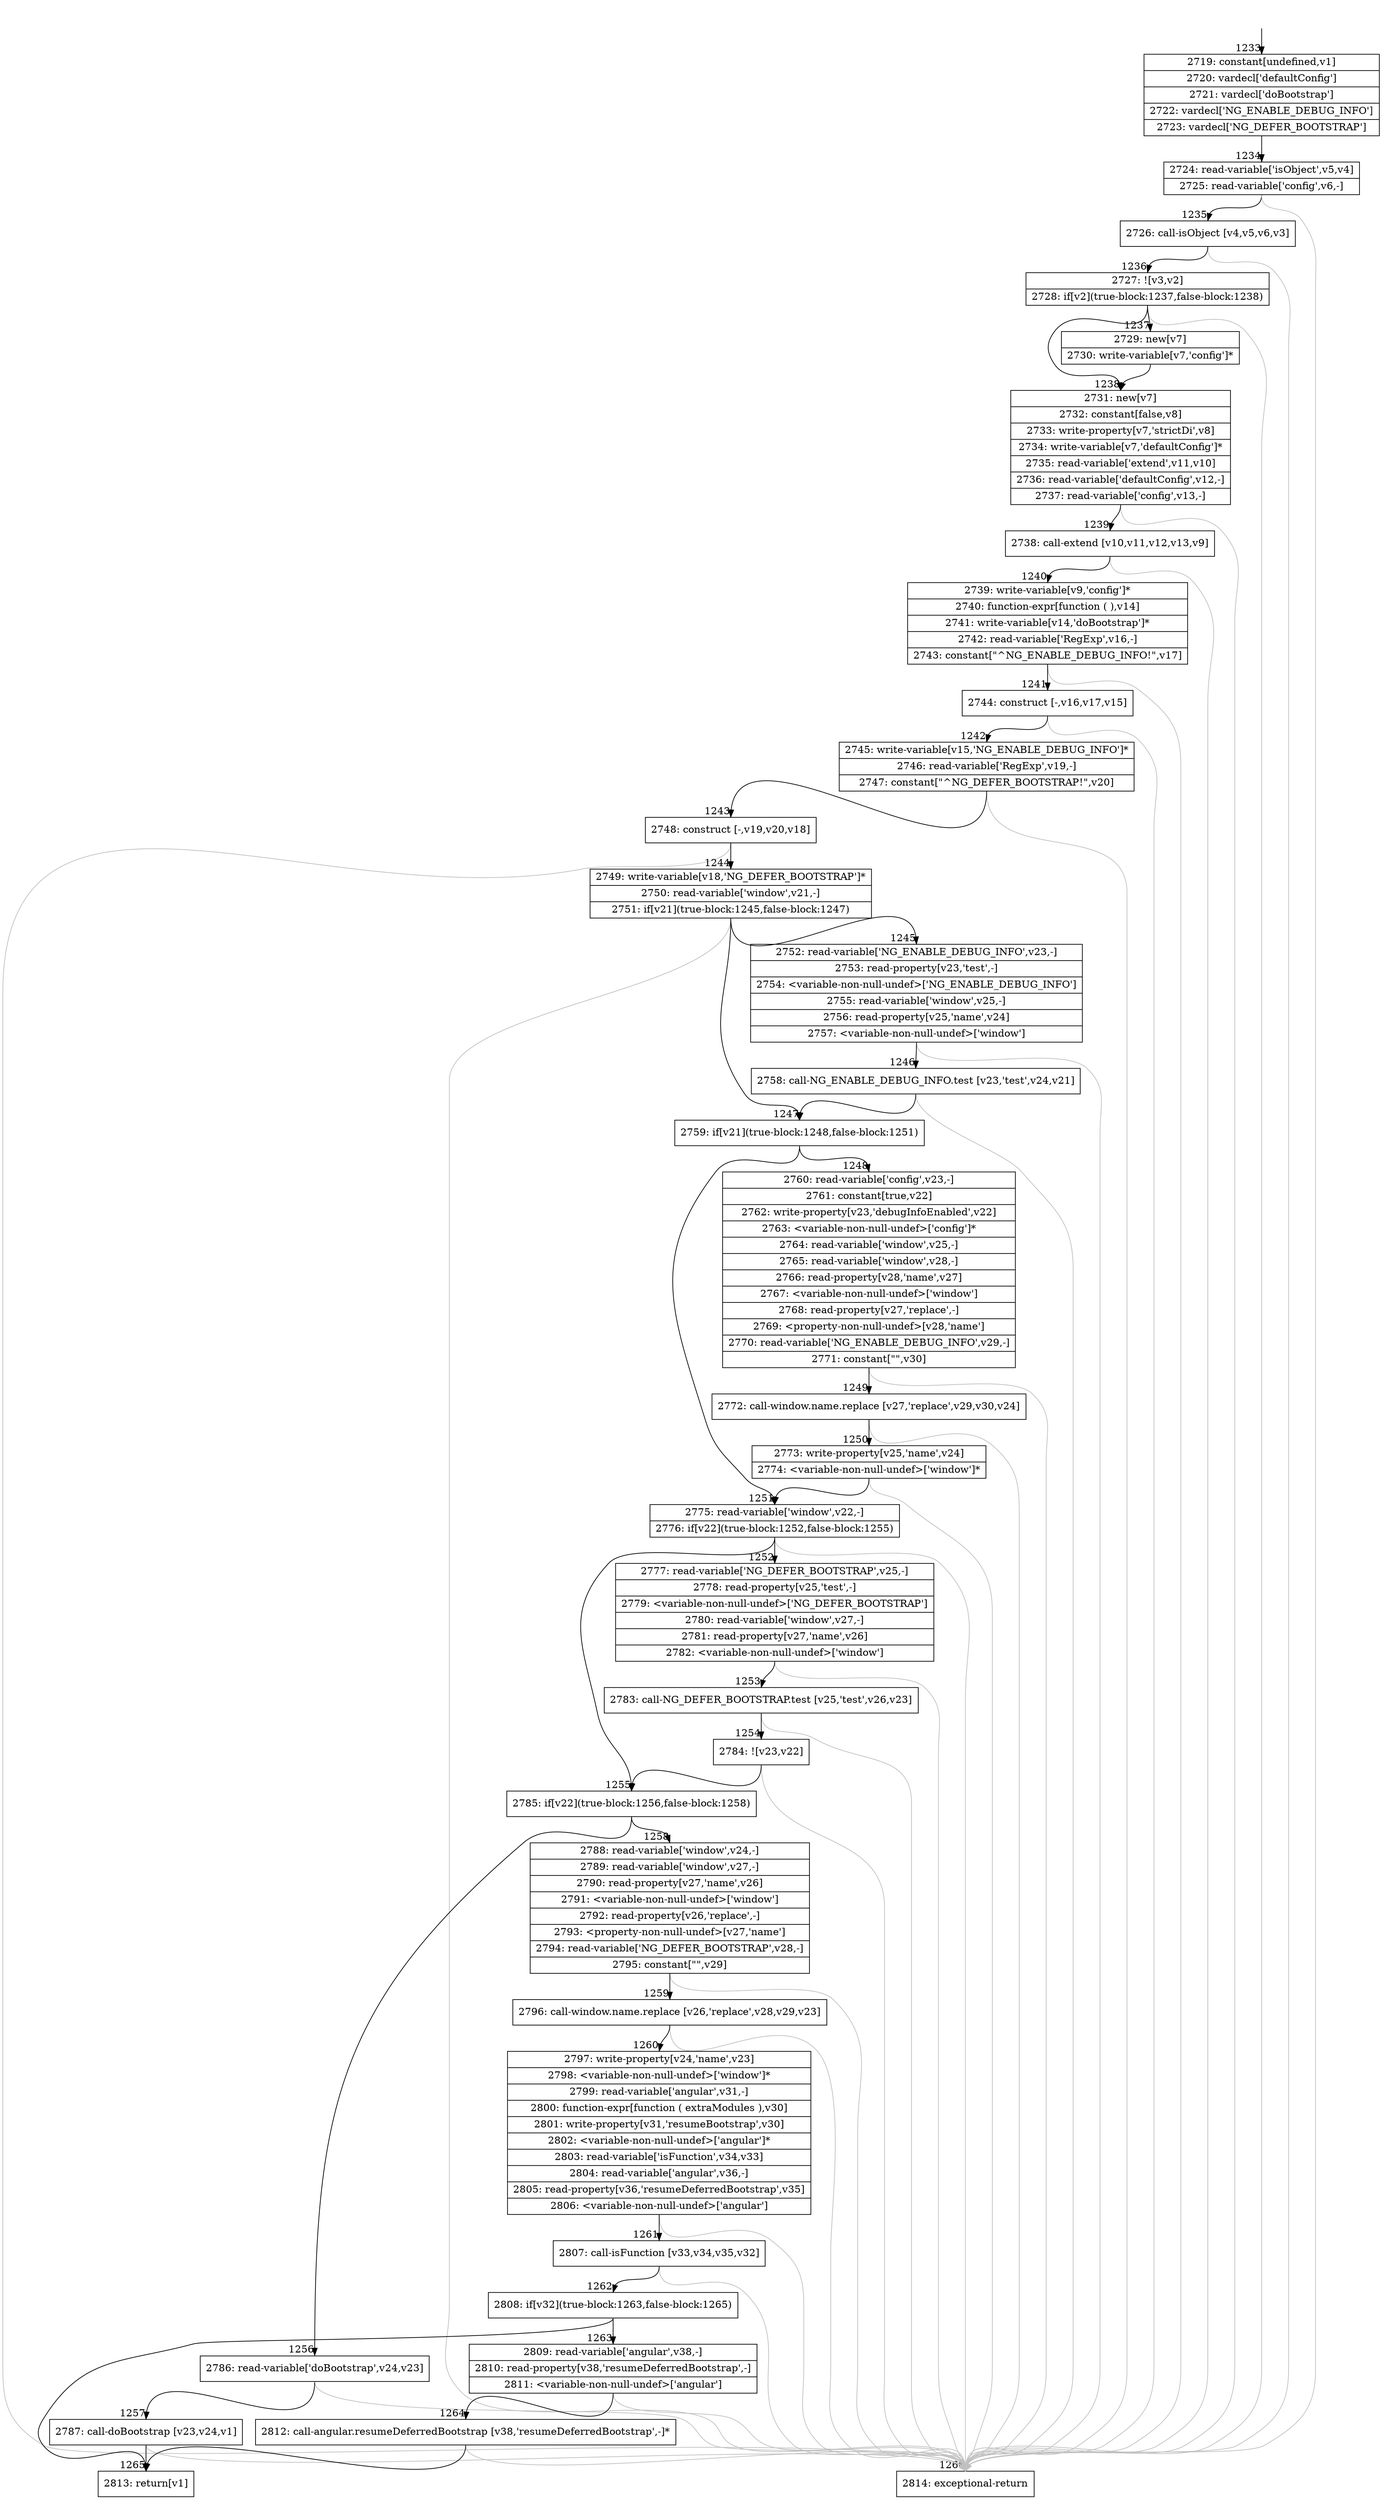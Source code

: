 digraph {
rankdir="TD"
BB_entry83[shape=none,label=""];
BB_entry83 -> BB1233 [tailport=s, headport=n, headlabel="    1233"]
BB1233 [shape=record label="{2719: constant[undefined,v1]|2720: vardecl['defaultConfig']|2721: vardecl['doBootstrap']|2722: vardecl['NG_ENABLE_DEBUG_INFO']|2723: vardecl['NG_DEFER_BOOTSTRAP']}" ] 
BB1233 -> BB1234 [tailport=s, headport=n, headlabel="      1234"]
BB1234 [shape=record label="{2724: read-variable['isObject',v5,v4]|2725: read-variable['config',v6,-]}" ] 
BB1234 -> BB1235 [tailport=s, headport=n, headlabel="      1235"]
BB1234 -> BB1266 [tailport=s, headport=n, color=gray, headlabel="      1266"]
BB1235 [shape=record label="{2726: call-isObject [v4,v5,v6,v3]}" ] 
BB1235 -> BB1236 [tailport=s, headport=n, headlabel="      1236"]
BB1235 -> BB1266 [tailport=s, headport=n, color=gray]
BB1236 [shape=record label="{2727: ![v3,v2]|2728: if[v2](true-block:1237,false-block:1238)}" ] 
BB1236 -> BB1237 [tailport=s, headport=n, headlabel="      1237"]
BB1236 -> BB1238 [tailport=s, headport=n, headlabel="      1238"]
BB1236 -> BB1266 [tailport=s, headport=n, color=gray]
BB1237 [shape=record label="{2729: new[v7]|2730: write-variable[v7,'config']*}" ] 
BB1237 -> BB1238 [tailport=s, headport=n]
BB1238 [shape=record label="{2731: new[v7]|2732: constant[false,v8]|2733: write-property[v7,'strictDi',v8]|2734: write-variable[v7,'defaultConfig']*|2735: read-variable['extend',v11,v10]|2736: read-variable['defaultConfig',v12,-]|2737: read-variable['config',v13,-]}" ] 
BB1238 -> BB1239 [tailport=s, headport=n, headlabel="      1239"]
BB1238 -> BB1266 [tailport=s, headport=n, color=gray]
BB1239 [shape=record label="{2738: call-extend [v10,v11,v12,v13,v9]}" ] 
BB1239 -> BB1240 [tailport=s, headport=n, headlabel="      1240"]
BB1239 -> BB1266 [tailport=s, headport=n, color=gray]
BB1240 [shape=record label="{2739: write-variable[v9,'config']*|2740: function-expr[function ( ),v14]|2741: write-variable[v14,'doBootstrap']*|2742: read-variable['RegExp',v16,-]|2743: constant[\"^NG_ENABLE_DEBUG_INFO!\",v17]}" ] 
BB1240 -> BB1241 [tailport=s, headport=n, headlabel="      1241"]
BB1240 -> BB1266 [tailport=s, headport=n, color=gray]
BB1241 [shape=record label="{2744: construct [-,v16,v17,v15]}" ] 
BB1241 -> BB1242 [tailport=s, headport=n, headlabel="      1242"]
BB1241 -> BB1266 [tailport=s, headport=n, color=gray]
BB1242 [shape=record label="{2745: write-variable[v15,'NG_ENABLE_DEBUG_INFO']*|2746: read-variable['RegExp',v19,-]|2747: constant[\"^NG_DEFER_BOOTSTRAP!\",v20]}" ] 
BB1242 -> BB1243 [tailport=s, headport=n, headlabel="      1243"]
BB1242 -> BB1266 [tailport=s, headport=n, color=gray]
BB1243 [shape=record label="{2748: construct [-,v19,v20,v18]}" ] 
BB1243 -> BB1244 [tailport=s, headport=n, headlabel="      1244"]
BB1243 -> BB1266 [tailport=s, headport=n, color=gray]
BB1244 [shape=record label="{2749: write-variable[v18,'NG_DEFER_BOOTSTRAP']*|2750: read-variable['window',v21,-]|2751: if[v21](true-block:1245,false-block:1247)}" ] 
BB1244 -> BB1247 [tailport=s, headport=n, headlabel="      1247"]
BB1244 -> BB1245 [tailport=s, headport=n, headlabel="      1245"]
BB1244 -> BB1266 [tailport=s, headport=n, color=gray]
BB1245 [shape=record label="{2752: read-variable['NG_ENABLE_DEBUG_INFO',v23,-]|2753: read-property[v23,'test',-]|2754: \<variable-non-null-undef\>['NG_ENABLE_DEBUG_INFO']|2755: read-variable['window',v25,-]|2756: read-property[v25,'name',v24]|2757: \<variable-non-null-undef\>['window']}" ] 
BB1245 -> BB1246 [tailport=s, headport=n, headlabel="      1246"]
BB1245 -> BB1266 [tailport=s, headport=n, color=gray]
BB1246 [shape=record label="{2758: call-NG_ENABLE_DEBUG_INFO.test [v23,'test',v24,v21]}" ] 
BB1246 -> BB1247 [tailport=s, headport=n]
BB1246 -> BB1266 [tailport=s, headport=n, color=gray]
BB1247 [shape=record label="{2759: if[v21](true-block:1248,false-block:1251)}" ] 
BB1247 -> BB1248 [tailport=s, headport=n, headlabel="      1248"]
BB1247 -> BB1251 [tailport=s, headport=n, headlabel="      1251"]
BB1248 [shape=record label="{2760: read-variable['config',v23,-]|2761: constant[true,v22]|2762: write-property[v23,'debugInfoEnabled',v22]|2763: \<variable-non-null-undef\>['config']*|2764: read-variable['window',v25,-]|2765: read-variable['window',v28,-]|2766: read-property[v28,'name',v27]|2767: \<variable-non-null-undef\>['window']|2768: read-property[v27,'replace',-]|2769: \<property-non-null-undef\>[v28,'name']|2770: read-variable['NG_ENABLE_DEBUG_INFO',v29,-]|2771: constant[\"\",v30]}" ] 
BB1248 -> BB1249 [tailport=s, headport=n, headlabel="      1249"]
BB1248 -> BB1266 [tailport=s, headport=n, color=gray]
BB1249 [shape=record label="{2772: call-window.name.replace [v27,'replace',v29,v30,v24]}" ] 
BB1249 -> BB1250 [tailport=s, headport=n, headlabel="      1250"]
BB1249 -> BB1266 [tailport=s, headport=n, color=gray]
BB1250 [shape=record label="{2773: write-property[v25,'name',v24]|2774: \<variable-non-null-undef\>['window']*}" ] 
BB1250 -> BB1251 [tailport=s, headport=n]
BB1250 -> BB1266 [tailport=s, headport=n, color=gray]
BB1251 [shape=record label="{2775: read-variable['window',v22,-]|2776: if[v22](true-block:1252,false-block:1255)}" ] 
BB1251 -> BB1255 [tailport=s, headport=n, headlabel="      1255"]
BB1251 -> BB1252 [tailport=s, headport=n, headlabel="      1252"]
BB1251 -> BB1266 [tailport=s, headport=n, color=gray]
BB1252 [shape=record label="{2777: read-variable['NG_DEFER_BOOTSTRAP',v25,-]|2778: read-property[v25,'test',-]|2779: \<variable-non-null-undef\>['NG_DEFER_BOOTSTRAP']|2780: read-variable['window',v27,-]|2781: read-property[v27,'name',v26]|2782: \<variable-non-null-undef\>['window']}" ] 
BB1252 -> BB1253 [tailport=s, headport=n, headlabel="      1253"]
BB1252 -> BB1266 [tailport=s, headport=n, color=gray]
BB1253 [shape=record label="{2783: call-NG_DEFER_BOOTSTRAP.test [v25,'test',v26,v23]}" ] 
BB1253 -> BB1254 [tailport=s, headport=n, headlabel="      1254"]
BB1253 -> BB1266 [tailport=s, headport=n, color=gray]
BB1254 [shape=record label="{2784: ![v23,v22]}" ] 
BB1254 -> BB1255 [tailport=s, headport=n]
BB1254 -> BB1266 [tailport=s, headport=n, color=gray]
BB1255 [shape=record label="{2785: if[v22](true-block:1256,false-block:1258)}" ] 
BB1255 -> BB1256 [tailport=s, headport=n, headlabel="      1256"]
BB1255 -> BB1258 [tailport=s, headport=n, headlabel="      1258"]
BB1256 [shape=record label="{2786: read-variable['doBootstrap',v24,v23]}" ] 
BB1256 -> BB1257 [tailport=s, headport=n, headlabel="      1257"]
BB1256 -> BB1266 [tailport=s, headport=n, color=gray]
BB1257 [shape=record label="{2787: call-doBootstrap [v23,v24,v1]}" ] 
BB1257 -> BB1265 [tailport=s, headport=n, headlabel="      1265"]
BB1257 -> BB1266 [tailport=s, headport=n, color=gray]
BB1258 [shape=record label="{2788: read-variable['window',v24,-]|2789: read-variable['window',v27,-]|2790: read-property[v27,'name',v26]|2791: \<variable-non-null-undef\>['window']|2792: read-property[v26,'replace',-]|2793: \<property-non-null-undef\>[v27,'name']|2794: read-variable['NG_DEFER_BOOTSTRAP',v28,-]|2795: constant[\"\",v29]}" ] 
BB1258 -> BB1259 [tailport=s, headport=n, headlabel="      1259"]
BB1258 -> BB1266 [tailport=s, headport=n, color=gray]
BB1259 [shape=record label="{2796: call-window.name.replace [v26,'replace',v28,v29,v23]}" ] 
BB1259 -> BB1260 [tailport=s, headport=n, headlabel="      1260"]
BB1259 -> BB1266 [tailport=s, headport=n, color=gray]
BB1260 [shape=record label="{2797: write-property[v24,'name',v23]|2798: \<variable-non-null-undef\>['window']*|2799: read-variable['angular',v31,-]|2800: function-expr[function ( extraModules ),v30]|2801: write-property[v31,'resumeBootstrap',v30]|2802: \<variable-non-null-undef\>['angular']*|2803: read-variable['isFunction',v34,v33]|2804: read-variable['angular',v36,-]|2805: read-property[v36,'resumeDeferredBootstrap',v35]|2806: \<variable-non-null-undef\>['angular']}" ] 
BB1260 -> BB1261 [tailport=s, headport=n, headlabel="      1261"]
BB1260 -> BB1266 [tailport=s, headport=n, color=gray]
BB1261 [shape=record label="{2807: call-isFunction [v33,v34,v35,v32]}" ] 
BB1261 -> BB1262 [tailport=s, headport=n, headlabel="      1262"]
BB1261 -> BB1266 [tailport=s, headport=n, color=gray]
BB1262 [shape=record label="{2808: if[v32](true-block:1263,false-block:1265)}" ] 
BB1262 -> BB1263 [tailport=s, headport=n, headlabel="      1263"]
BB1262 -> BB1265 [tailport=s, headport=n]
BB1263 [shape=record label="{2809: read-variable['angular',v38,-]|2810: read-property[v38,'resumeDeferredBootstrap',-]|2811: \<variable-non-null-undef\>['angular']}" ] 
BB1263 -> BB1264 [tailport=s, headport=n, headlabel="      1264"]
BB1263 -> BB1266 [tailport=s, headport=n, color=gray]
BB1264 [shape=record label="{2812: call-angular.resumeDeferredBootstrap [v38,'resumeDeferredBootstrap',-]*}" ] 
BB1264 -> BB1265 [tailport=s, headport=n]
BB1264 -> BB1266 [tailport=s, headport=n, color=gray]
BB1265 [shape=record label="{2813: return[v1]}" ] 
BB1266 [shape=record label="{2814: exceptional-return}" ] 
//#$~ 1663
}
